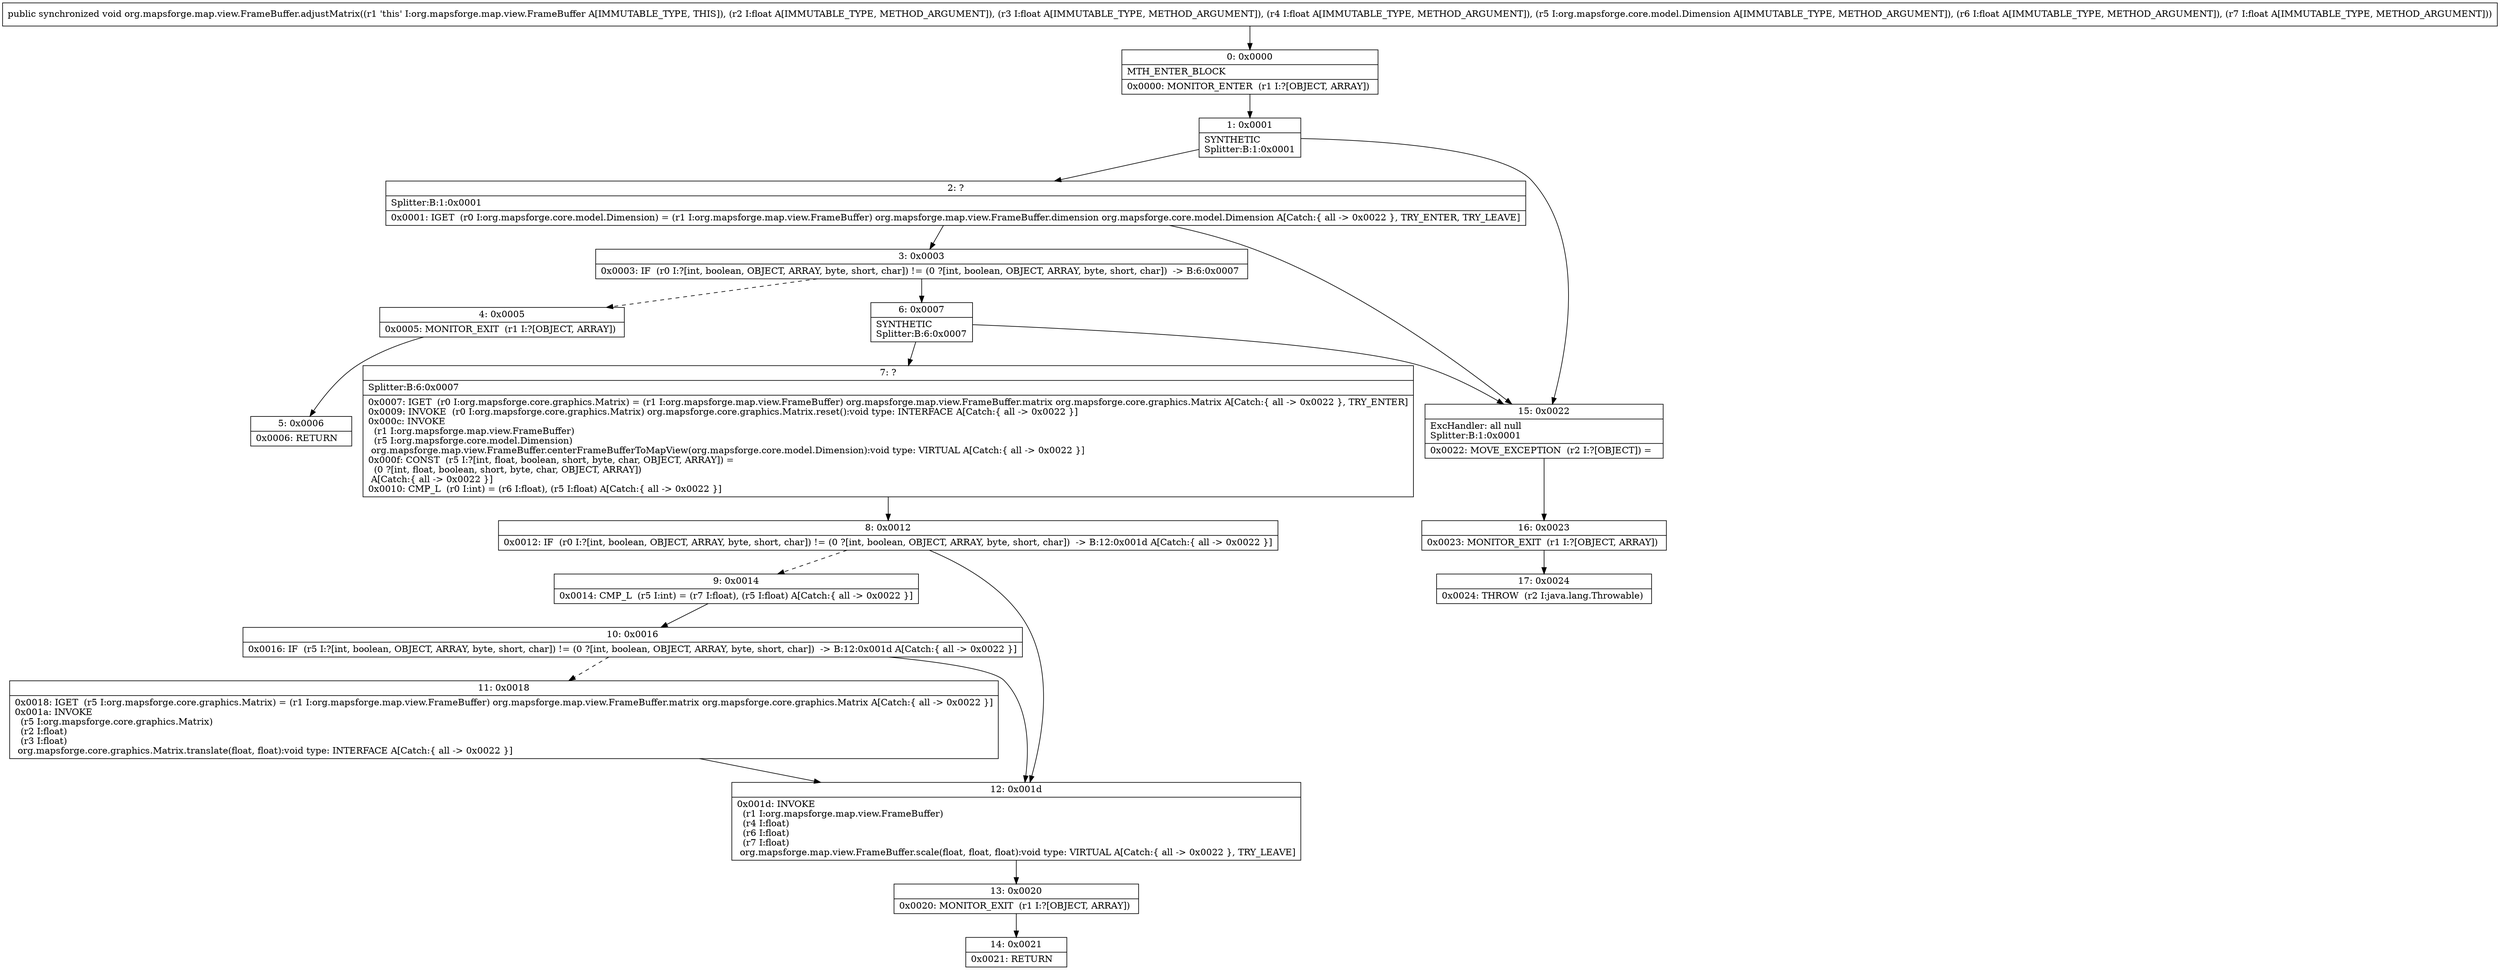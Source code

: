 digraph "CFG fororg.mapsforge.map.view.FrameBuffer.adjustMatrix(FFFLorg\/mapsforge\/core\/model\/Dimension;FF)V" {
Node_0 [shape=record,label="{0\:\ 0x0000|MTH_ENTER_BLOCK\l|0x0000: MONITOR_ENTER  (r1 I:?[OBJECT, ARRAY]) \l}"];
Node_1 [shape=record,label="{1\:\ 0x0001|SYNTHETIC\lSplitter:B:1:0x0001\l}"];
Node_2 [shape=record,label="{2\:\ ?|Splitter:B:1:0x0001\l|0x0001: IGET  (r0 I:org.mapsforge.core.model.Dimension) = (r1 I:org.mapsforge.map.view.FrameBuffer) org.mapsforge.map.view.FrameBuffer.dimension org.mapsforge.core.model.Dimension A[Catch:\{ all \-\> 0x0022 \}, TRY_ENTER, TRY_LEAVE]\l}"];
Node_3 [shape=record,label="{3\:\ 0x0003|0x0003: IF  (r0 I:?[int, boolean, OBJECT, ARRAY, byte, short, char]) != (0 ?[int, boolean, OBJECT, ARRAY, byte, short, char])  \-\> B:6:0x0007 \l}"];
Node_4 [shape=record,label="{4\:\ 0x0005|0x0005: MONITOR_EXIT  (r1 I:?[OBJECT, ARRAY]) \l}"];
Node_5 [shape=record,label="{5\:\ 0x0006|0x0006: RETURN   \l}"];
Node_6 [shape=record,label="{6\:\ 0x0007|SYNTHETIC\lSplitter:B:6:0x0007\l}"];
Node_7 [shape=record,label="{7\:\ ?|Splitter:B:6:0x0007\l|0x0007: IGET  (r0 I:org.mapsforge.core.graphics.Matrix) = (r1 I:org.mapsforge.map.view.FrameBuffer) org.mapsforge.map.view.FrameBuffer.matrix org.mapsforge.core.graphics.Matrix A[Catch:\{ all \-\> 0x0022 \}, TRY_ENTER]\l0x0009: INVOKE  (r0 I:org.mapsforge.core.graphics.Matrix) org.mapsforge.core.graphics.Matrix.reset():void type: INTERFACE A[Catch:\{ all \-\> 0x0022 \}]\l0x000c: INVOKE  \l  (r1 I:org.mapsforge.map.view.FrameBuffer)\l  (r5 I:org.mapsforge.core.model.Dimension)\l org.mapsforge.map.view.FrameBuffer.centerFrameBufferToMapView(org.mapsforge.core.model.Dimension):void type: VIRTUAL A[Catch:\{ all \-\> 0x0022 \}]\l0x000f: CONST  (r5 I:?[int, float, boolean, short, byte, char, OBJECT, ARRAY]) = \l  (0 ?[int, float, boolean, short, byte, char, OBJECT, ARRAY])\l A[Catch:\{ all \-\> 0x0022 \}]\l0x0010: CMP_L  (r0 I:int) = (r6 I:float), (r5 I:float) A[Catch:\{ all \-\> 0x0022 \}]\l}"];
Node_8 [shape=record,label="{8\:\ 0x0012|0x0012: IF  (r0 I:?[int, boolean, OBJECT, ARRAY, byte, short, char]) != (0 ?[int, boolean, OBJECT, ARRAY, byte, short, char])  \-\> B:12:0x001d A[Catch:\{ all \-\> 0x0022 \}]\l}"];
Node_9 [shape=record,label="{9\:\ 0x0014|0x0014: CMP_L  (r5 I:int) = (r7 I:float), (r5 I:float) A[Catch:\{ all \-\> 0x0022 \}]\l}"];
Node_10 [shape=record,label="{10\:\ 0x0016|0x0016: IF  (r5 I:?[int, boolean, OBJECT, ARRAY, byte, short, char]) != (0 ?[int, boolean, OBJECT, ARRAY, byte, short, char])  \-\> B:12:0x001d A[Catch:\{ all \-\> 0x0022 \}]\l}"];
Node_11 [shape=record,label="{11\:\ 0x0018|0x0018: IGET  (r5 I:org.mapsforge.core.graphics.Matrix) = (r1 I:org.mapsforge.map.view.FrameBuffer) org.mapsforge.map.view.FrameBuffer.matrix org.mapsforge.core.graphics.Matrix A[Catch:\{ all \-\> 0x0022 \}]\l0x001a: INVOKE  \l  (r5 I:org.mapsforge.core.graphics.Matrix)\l  (r2 I:float)\l  (r3 I:float)\l org.mapsforge.core.graphics.Matrix.translate(float, float):void type: INTERFACE A[Catch:\{ all \-\> 0x0022 \}]\l}"];
Node_12 [shape=record,label="{12\:\ 0x001d|0x001d: INVOKE  \l  (r1 I:org.mapsforge.map.view.FrameBuffer)\l  (r4 I:float)\l  (r6 I:float)\l  (r7 I:float)\l org.mapsforge.map.view.FrameBuffer.scale(float, float, float):void type: VIRTUAL A[Catch:\{ all \-\> 0x0022 \}, TRY_LEAVE]\l}"];
Node_13 [shape=record,label="{13\:\ 0x0020|0x0020: MONITOR_EXIT  (r1 I:?[OBJECT, ARRAY]) \l}"];
Node_14 [shape=record,label="{14\:\ 0x0021|0x0021: RETURN   \l}"];
Node_15 [shape=record,label="{15\:\ 0x0022|ExcHandler: all null\lSplitter:B:1:0x0001\l|0x0022: MOVE_EXCEPTION  (r2 I:?[OBJECT]) =  \l}"];
Node_16 [shape=record,label="{16\:\ 0x0023|0x0023: MONITOR_EXIT  (r1 I:?[OBJECT, ARRAY]) \l}"];
Node_17 [shape=record,label="{17\:\ 0x0024|0x0024: THROW  (r2 I:java.lang.Throwable) \l}"];
MethodNode[shape=record,label="{public synchronized void org.mapsforge.map.view.FrameBuffer.adjustMatrix((r1 'this' I:org.mapsforge.map.view.FrameBuffer A[IMMUTABLE_TYPE, THIS]), (r2 I:float A[IMMUTABLE_TYPE, METHOD_ARGUMENT]), (r3 I:float A[IMMUTABLE_TYPE, METHOD_ARGUMENT]), (r4 I:float A[IMMUTABLE_TYPE, METHOD_ARGUMENT]), (r5 I:org.mapsforge.core.model.Dimension A[IMMUTABLE_TYPE, METHOD_ARGUMENT]), (r6 I:float A[IMMUTABLE_TYPE, METHOD_ARGUMENT]), (r7 I:float A[IMMUTABLE_TYPE, METHOD_ARGUMENT])) }"];
MethodNode -> Node_0;
Node_0 -> Node_1;
Node_1 -> Node_2;
Node_1 -> Node_15;
Node_2 -> Node_3;
Node_2 -> Node_15;
Node_3 -> Node_4[style=dashed];
Node_3 -> Node_6;
Node_4 -> Node_5;
Node_6 -> Node_7;
Node_6 -> Node_15;
Node_7 -> Node_8;
Node_8 -> Node_9[style=dashed];
Node_8 -> Node_12;
Node_9 -> Node_10;
Node_10 -> Node_11[style=dashed];
Node_10 -> Node_12;
Node_11 -> Node_12;
Node_12 -> Node_13;
Node_13 -> Node_14;
Node_15 -> Node_16;
Node_16 -> Node_17;
}

